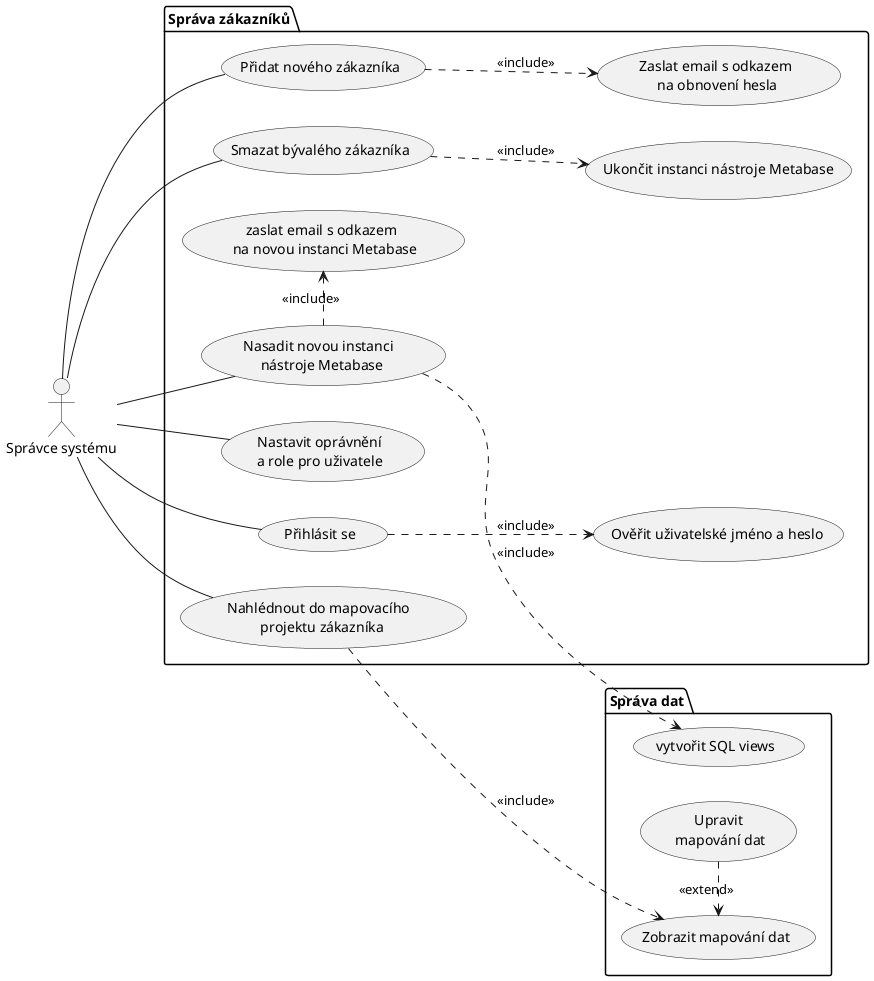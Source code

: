 @startuml "Use Case Diagram - Správce systému"
left to right direction

actor "Správce systému" as admin

' Použijeme syntaxi package NÁZEV { ... } pro označení modulů
package "Správa zákazníků" {
    (Přidat nového zákazníka) as add_customer
    (Smazat bývalého zákazníka) as delete_customer
    (Ukončit instanci nástroje Metabase) as stop_metabase
    (Nastavit oprávnění\na role pro uživatele) as set_permissions
    (Přihlásit se) as login
    (Ověřit uživatelské jméno a heslo) as verify_credentials
    (Nahlédnout do mapovacího \n projektu zákazníka) as view_customers_mapping
    (Nasadit novou instanci \n nástroje Metabase) as start_metabase
    (Zaslat email s odkazem\n na obnovení hesla) as send_password_reset_email
    (zaslat email s odkazem \n na novou instanci Metabase) as send_metabase_link
    login ..> verify_credentials : <<include>>
    add_customer ..> send_password_reset_email : <<include>>
    delete_customer ..> stop_metabase : <<include>>
    start_metabase .r.> send_metabase_link : <<include>>
}

package "Správa dat" {
    (Zobrazit mapování dat) as view_data_mapping
    (Upravit\n mapování dat) as edit_data_mapping
    (vytvořit SQL views) as create_views
    edit_data_mapping .r.> view_data_mapping : <<extend>>
}

view_customers_mapping .d.> view_data_mapping : <<include>>
start_metabase .d.> create_views : <<include>>

' Zachováme vztahy mezi use casy a aktéry
admin -u- login
admin -- add_customer
admin -- delete_customer
admin -d- view_customers_mapping
admin -d- start_metabase
admin -d- set_permissions

@enduml


@startuml "Use Case diagram - Zákazník"
left to right direction

actor "Zákazník" as customer

' Použijeme syntaxi package NÁZEV { ... } pro označení modulů
package "Správa zákazníků" {
    (Obnovit heslo) as reset_password
    (Přihlásit se) as login
    (Ověřit uživatelské jméno a heslo) as verify_credentials
    login .r.> verify_credentials : <<include>>
}

package "Správa dat" {
    (Připojit svoji databázi ERP systému) as connect_erp
    (Použít nástroj pro mapování dat) as use_mapping_tool
    (Upravit nebo změnit mapování dat) as edit_data_mapping
    (Poskytnout zpětnou vazbu nebo požádat o podporu) as provide_feedback
    connect_erp .l.> use_mapping_tool : <<include>>
    edit_data_mapping .r.> use_mapping_tool : <<include>>
}

package "Vizualizace dat" {
    (Přistoupit k nástroji Metabase) as access_metabase
    (Vytvořit, sdílet, exportovat, nebo porovnávat reporty a dashboardy) as use_metabase
    access_metabase <.r. use_metabase : <<extend>>

}

customer -- reset_password
customer -- login
customer -- connect_erp
customer -- edit_data_mapping
customer -- access_metabase
customer -- provide_feedback


@enduml